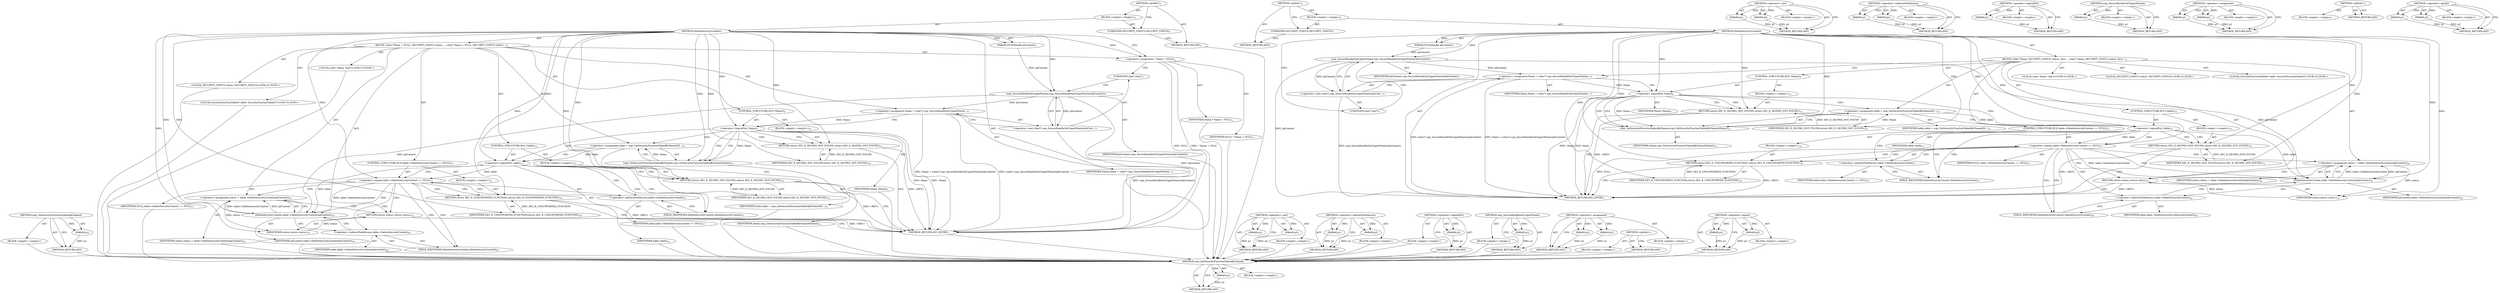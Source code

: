 digraph "&lt;operator&gt;.equals" {
vulnerable_98 [label=<(METHOD,sspi_GetSecurityFunctionTableAByNameA)>];
vulnerable_99 [label=<(PARAM,p1)>];
vulnerable_100 [label=<(BLOCK,&lt;empty&gt;,&lt;empty&gt;)>];
vulnerable_101 [label=<(METHOD_RETURN,ANY)>];
vulnerable_6 [label=<(METHOD,&lt;global&gt;)<SUB>1</SUB>>];
vulnerable_7 [label=<(BLOCK,&lt;empty&gt;,&lt;empty&gt;)<SUB>1</SUB>>];
vulnerable_8 [label=<(UNKNOWN,SECURITY_STATUS,SECURITY_STATUS)<SUB>1</SUB>>];
vulnerable_9 [label=<(METHOD,DeleteSecurityContext)<SUB>1</SUB>>];
vulnerable_10 [label=<(PARAM,PCtxtHandle phContext)<SUB>1</SUB>>];
vulnerable_11 [label=<(BLOCK,{
	char* Name;
 	SECURITY_STATUS status;
 	Secu...,{
	char* Name;
 	SECURITY_STATUS status;
 	Secu...)<SUB>2</SUB>>];
vulnerable_12 [label="<(LOCAL,char* Name: char*)<SUB>3</SUB>>"];
vulnerable_13 [label="<(LOCAL,SECURITY_STATUS status: SECURITY_STATUS)<SUB>4</SUB>>"];
vulnerable_14 [label="<(LOCAL,SecurityFunctionTableA* table: SecurityFunctionTableA*)<SUB>5</SUB>>"];
vulnerable_15 [label=<(&lt;operator&gt;.assignment,Name = (char*) sspi_SecureHandleGetUpperPointer...)<SUB>7</SUB>>];
vulnerable_16 [label=<(IDENTIFIER,Name,Name = (char*) sspi_SecureHandleGetUpperPointer...)<SUB>7</SUB>>];
vulnerable_17 [label=<(&lt;operator&gt;.cast,(char*) sspi_SecureHandleGetUpperPointer(phCont...)<SUB>7</SUB>>];
vulnerable_18 [label=<(UNKNOWN,char*,char*)<SUB>7</SUB>>];
vulnerable_19 [label=<(sspi_SecureHandleGetUpperPointer,sspi_SecureHandleGetUpperPointer(phContext))<SUB>7</SUB>>];
vulnerable_20 [label=<(IDENTIFIER,phContext,sspi_SecureHandleGetUpperPointer(phContext))<SUB>7</SUB>>];
vulnerable_21 [label=<(CONTROL_STRUCTURE,IF,if (!Name))<SUB>9</SUB>>];
vulnerable_22 [label=<(&lt;operator&gt;.logicalNot,!Name)<SUB>9</SUB>>];
vulnerable_23 [label=<(IDENTIFIER,Name,!Name)<SUB>9</SUB>>];
vulnerable_24 [label=<(BLOCK,&lt;empty&gt;,&lt;empty&gt;)<SUB>10</SUB>>];
vulnerable_25 [label=<(RETURN,return SEC_E_SECPKG_NOT_FOUND;,return SEC_E_SECPKG_NOT_FOUND;)<SUB>10</SUB>>];
vulnerable_26 [label=<(IDENTIFIER,SEC_E_SECPKG_NOT_FOUND,return SEC_E_SECPKG_NOT_FOUND;)<SUB>10</SUB>>];
vulnerable_27 [label=<(&lt;operator&gt;.assignment,table = sspi_GetSecurityFunctionTableAByNameA(N...)<SUB>12</SUB>>];
vulnerable_28 [label=<(IDENTIFIER,table,table = sspi_GetSecurityFunctionTableAByNameA(N...)<SUB>12</SUB>>];
vulnerable_29 [label=<(sspi_GetSecurityFunctionTableAByNameA,sspi_GetSecurityFunctionTableAByNameA(Name))<SUB>12</SUB>>];
vulnerable_30 [label=<(IDENTIFIER,Name,sspi_GetSecurityFunctionTableAByNameA(Name))<SUB>12</SUB>>];
vulnerable_31 [label=<(CONTROL_STRUCTURE,IF,if (!table))<SUB>14</SUB>>];
vulnerable_32 [label=<(&lt;operator&gt;.logicalNot,!table)<SUB>14</SUB>>];
vulnerable_33 [label=<(IDENTIFIER,table,!table)<SUB>14</SUB>>];
vulnerable_34 [label=<(BLOCK,&lt;empty&gt;,&lt;empty&gt;)<SUB>15</SUB>>];
vulnerable_35 [label=<(RETURN,return SEC_E_SECPKG_NOT_FOUND;,return SEC_E_SECPKG_NOT_FOUND;)<SUB>15</SUB>>];
vulnerable_36 [label=<(IDENTIFIER,SEC_E_SECPKG_NOT_FOUND,return SEC_E_SECPKG_NOT_FOUND;)<SUB>15</SUB>>];
vulnerable_37 [label=<(CONTROL_STRUCTURE,IF,if (table-&gt;DeleteSecurityContext == NULL))<SUB>17</SUB>>];
vulnerable_38 [label=<(&lt;operator&gt;.equals,table-&gt;DeleteSecurityContext == NULL)<SUB>17</SUB>>];
vulnerable_39 [label=<(&lt;operator&gt;.indirectFieldAccess,table-&gt;DeleteSecurityContext)<SUB>17</SUB>>];
vulnerable_40 [label=<(IDENTIFIER,table,table-&gt;DeleteSecurityContext == NULL)<SUB>17</SUB>>];
vulnerable_41 [label=<(FIELD_IDENTIFIER,DeleteSecurityContext,DeleteSecurityContext)<SUB>17</SUB>>];
vulnerable_42 [label=<(IDENTIFIER,NULL,table-&gt;DeleteSecurityContext == NULL)<SUB>17</SUB>>];
vulnerable_43 [label=<(BLOCK,&lt;empty&gt;,&lt;empty&gt;)<SUB>18</SUB>>];
vulnerable_44 [label=<(RETURN,return SEC_E_UNSUPPORTED_FUNCTION;,return SEC_E_UNSUPPORTED_FUNCTION;)<SUB>18</SUB>>];
vulnerable_45 [label=<(IDENTIFIER,SEC_E_UNSUPPORTED_FUNCTION,return SEC_E_UNSUPPORTED_FUNCTION;)<SUB>18</SUB>>];
vulnerable_46 [label=<(&lt;operator&gt;.assignment,status = table-&gt;DeleteSecurityContext(phContext))<SUB>20</SUB>>];
vulnerable_47 [label=<(IDENTIFIER,status,status = table-&gt;DeleteSecurityContext(phContext))<SUB>20</SUB>>];
vulnerable_48 [label=<(DeleteSecurityContext,table-&gt;DeleteSecurityContext(phContext))<SUB>20</SUB>>];
vulnerable_49 [label=<(&lt;operator&gt;.indirectFieldAccess,table-&gt;DeleteSecurityContext)<SUB>20</SUB>>];
vulnerable_50 [label=<(IDENTIFIER,table,table-&gt;DeleteSecurityContext(phContext))<SUB>20</SUB>>];
vulnerable_51 [label=<(FIELD_IDENTIFIER,DeleteSecurityContext,DeleteSecurityContext)<SUB>20</SUB>>];
vulnerable_52 [label=<(IDENTIFIER,phContext,table-&gt;DeleteSecurityContext(phContext))<SUB>20</SUB>>];
vulnerable_53 [label=<(RETURN,return status;,return status;)<SUB>22</SUB>>];
vulnerable_54 [label=<(IDENTIFIER,status,return status;)<SUB>22</SUB>>];
vulnerable_55 [label=<(METHOD_RETURN,SEC_ENTRY)<SUB>1</SUB>>];
vulnerable_57 [label=<(METHOD_RETURN,ANY)<SUB>1</SUB>>];
vulnerable_85 [label=<(METHOD,&lt;operator&gt;.cast)>];
vulnerable_86 [label=<(PARAM,p1)>];
vulnerable_87 [label=<(PARAM,p2)>];
vulnerable_88 [label=<(BLOCK,&lt;empty&gt;,&lt;empty&gt;)>];
vulnerable_89 [label=<(METHOD_RETURN,ANY)>];
vulnerable_107 [label=<(METHOD,&lt;operator&gt;.indirectFieldAccess)>];
vulnerable_108 [label=<(PARAM,p1)>];
vulnerable_109 [label=<(PARAM,p2)>];
vulnerable_110 [label=<(BLOCK,&lt;empty&gt;,&lt;empty&gt;)>];
vulnerable_111 [label=<(METHOD_RETURN,ANY)>];
vulnerable_94 [label=<(METHOD,&lt;operator&gt;.logicalNot)>];
vulnerable_95 [label=<(PARAM,p1)>];
vulnerable_96 [label=<(BLOCK,&lt;empty&gt;,&lt;empty&gt;)>];
vulnerable_97 [label=<(METHOD_RETURN,ANY)>];
vulnerable_90 [label=<(METHOD,sspi_SecureHandleGetUpperPointer)>];
vulnerable_91 [label=<(PARAM,p1)>];
vulnerable_92 [label=<(BLOCK,&lt;empty&gt;,&lt;empty&gt;)>];
vulnerable_93 [label=<(METHOD_RETURN,ANY)>];
vulnerable_80 [label=<(METHOD,&lt;operator&gt;.assignment)>];
vulnerable_81 [label=<(PARAM,p1)>];
vulnerable_82 [label=<(PARAM,p2)>];
vulnerable_83 [label=<(BLOCK,&lt;empty&gt;,&lt;empty&gt;)>];
vulnerable_84 [label=<(METHOD_RETURN,ANY)>];
vulnerable_74 [label=<(METHOD,&lt;global&gt;)<SUB>1</SUB>>];
vulnerable_75 [label=<(BLOCK,&lt;empty&gt;,&lt;empty&gt;)>];
vulnerable_76 [label=<(METHOD_RETURN,ANY)>];
vulnerable_102 [label=<(METHOD,&lt;operator&gt;.equals)>];
vulnerable_103 [label=<(PARAM,p1)>];
vulnerable_104 [label=<(PARAM,p2)>];
vulnerable_105 [label=<(BLOCK,&lt;empty&gt;,&lt;empty&gt;)>];
vulnerable_106 [label=<(METHOD_RETURN,ANY)>];
fixed_101 [label=<(METHOD,sspi_GetSecurityFunctionTableAByNameA)>];
fixed_102 [label=<(PARAM,p1)>];
fixed_103 [label=<(BLOCK,&lt;empty&gt;,&lt;empty&gt;)>];
fixed_104 [label=<(METHOD_RETURN,ANY)>];
fixed_6 [label=<(METHOD,&lt;global&gt;)<SUB>1</SUB>>];
fixed_7 [label=<(BLOCK,&lt;empty&gt;,&lt;empty&gt;)<SUB>1</SUB>>];
fixed_8 [label=<(UNKNOWN,SECURITY_STATUS,SECURITY_STATUS)<SUB>1</SUB>>];
fixed_9 [label=<(METHOD,DeleteSecurityContext)<SUB>1</SUB>>];
fixed_10 [label=<(PARAM,PCtxtHandle phContext)<SUB>1</SUB>>];
fixed_11 [label=<(BLOCK,{
	char* Name = NULL;
 	SECURITY_STATUS status;...,{
	char* Name = NULL;
 	SECURITY_STATUS status;...)<SUB>2</SUB>>];
fixed_12 [label="<(LOCAL,char* Name: char*)<SUB>3</SUB>>"];
fixed_13 [label=<(&lt;operator&gt;.assignment,* Name = NULL)<SUB>3</SUB>>];
fixed_14 [label=<(IDENTIFIER,Name,* Name = NULL)<SUB>3</SUB>>];
fixed_15 [label=<(IDENTIFIER,NULL,* Name = NULL)<SUB>3</SUB>>];
fixed_16 [label="<(LOCAL,SECURITY_STATUS status: SECURITY_STATUS)<SUB>4</SUB>>"];
fixed_17 [label="<(LOCAL,SecurityFunctionTableA* table: SecurityFunctionTableA*)<SUB>5</SUB>>"];
fixed_18 [label=<(&lt;operator&gt;.assignment,Name = (char*) sspi_SecureHandleGetUpperPointer...)<SUB>7</SUB>>];
fixed_19 [label=<(IDENTIFIER,Name,Name = (char*) sspi_SecureHandleGetUpperPointer...)<SUB>7</SUB>>];
fixed_20 [label=<(&lt;operator&gt;.cast,(char*) sspi_SecureHandleGetUpperPointer(phCont...)<SUB>7</SUB>>];
fixed_21 [label=<(UNKNOWN,char*,char*)<SUB>7</SUB>>];
fixed_22 [label=<(sspi_SecureHandleGetUpperPointer,sspi_SecureHandleGetUpperPointer(phContext))<SUB>7</SUB>>];
fixed_23 [label=<(IDENTIFIER,phContext,sspi_SecureHandleGetUpperPointer(phContext))<SUB>7</SUB>>];
fixed_24 [label=<(CONTROL_STRUCTURE,IF,if (!Name))<SUB>9</SUB>>];
fixed_25 [label=<(&lt;operator&gt;.logicalNot,!Name)<SUB>9</SUB>>];
fixed_26 [label=<(IDENTIFIER,Name,!Name)<SUB>9</SUB>>];
fixed_27 [label=<(BLOCK,&lt;empty&gt;,&lt;empty&gt;)<SUB>10</SUB>>];
fixed_28 [label=<(RETURN,return SEC_E_SECPKG_NOT_FOUND;,return SEC_E_SECPKG_NOT_FOUND;)<SUB>10</SUB>>];
fixed_29 [label=<(IDENTIFIER,SEC_E_SECPKG_NOT_FOUND,return SEC_E_SECPKG_NOT_FOUND;)<SUB>10</SUB>>];
fixed_30 [label=<(&lt;operator&gt;.assignment,table = sspi_GetSecurityFunctionTableAByNameA(N...)<SUB>12</SUB>>];
fixed_31 [label=<(IDENTIFIER,table,table = sspi_GetSecurityFunctionTableAByNameA(N...)<SUB>12</SUB>>];
fixed_32 [label=<(sspi_GetSecurityFunctionTableAByNameA,sspi_GetSecurityFunctionTableAByNameA(Name))<SUB>12</SUB>>];
fixed_33 [label=<(IDENTIFIER,Name,sspi_GetSecurityFunctionTableAByNameA(Name))<SUB>12</SUB>>];
fixed_34 [label=<(CONTROL_STRUCTURE,IF,if (!table))<SUB>14</SUB>>];
fixed_35 [label=<(&lt;operator&gt;.logicalNot,!table)<SUB>14</SUB>>];
fixed_36 [label=<(IDENTIFIER,table,!table)<SUB>14</SUB>>];
fixed_37 [label=<(BLOCK,&lt;empty&gt;,&lt;empty&gt;)<SUB>15</SUB>>];
fixed_38 [label=<(RETURN,return SEC_E_SECPKG_NOT_FOUND;,return SEC_E_SECPKG_NOT_FOUND;)<SUB>15</SUB>>];
fixed_39 [label=<(IDENTIFIER,SEC_E_SECPKG_NOT_FOUND,return SEC_E_SECPKG_NOT_FOUND;)<SUB>15</SUB>>];
fixed_40 [label=<(CONTROL_STRUCTURE,IF,if (table-&gt;DeleteSecurityContext == NULL))<SUB>17</SUB>>];
fixed_41 [label=<(&lt;operator&gt;.equals,table-&gt;DeleteSecurityContext == NULL)<SUB>17</SUB>>];
fixed_42 [label=<(&lt;operator&gt;.indirectFieldAccess,table-&gt;DeleteSecurityContext)<SUB>17</SUB>>];
fixed_43 [label=<(IDENTIFIER,table,table-&gt;DeleteSecurityContext == NULL)<SUB>17</SUB>>];
fixed_44 [label=<(FIELD_IDENTIFIER,DeleteSecurityContext,DeleteSecurityContext)<SUB>17</SUB>>];
fixed_45 [label=<(IDENTIFIER,NULL,table-&gt;DeleteSecurityContext == NULL)<SUB>17</SUB>>];
fixed_46 [label=<(BLOCK,&lt;empty&gt;,&lt;empty&gt;)<SUB>18</SUB>>];
fixed_47 [label=<(RETURN,return SEC_E_UNSUPPORTED_FUNCTION;,return SEC_E_UNSUPPORTED_FUNCTION;)<SUB>18</SUB>>];
fixed_48 [label=<(IDENTIFIER,SEC_E_UNSUPPORTED_FUNCTION,return SEC_E_UNSUPPORTED_FUNCTION;)<SUB>18</SUB>>];
fixed_49 [label=<(&lt;operator&gt;.assignment,status = table-&gt;DeleteSecurityContext(phContext))<SUB>20</SUB>>];
fixed_50 [label=<(IDENTIFIER,status,status = table-&gt;DeleteSecurityContext(phContext))<SUB>20</SUB>>];
fixed_51 [label=<(DeleteSecurityContext,table-&gt;DeleteSecurityContext(phContext))<SUB>20</SUB>>];
fixed_52 [label=<(&lt;operator&gt;.indirectFieldAccess,table-&gt;DeleteSecurityContext)<SUB>20</SUB>>];
fixed_53 [label=<(IDENTIFIER,table,table-&gt;DeleteSecurityContext(phContext))<SUB>20</SUB>>];
fixed_54 [label=<(FIELD_IDENTIFIER,DeleteSecurityContext,DeleteSecurityContext)<SUB>20</SUB>>];
fixed_55 [label=<(IDENTIFIER,phContext,table-&gt;DeleteSecurityContext(phContext))<SUB>20</SUB>>];
fixed_56 [label=<(RETURN,return status;,return status;)<SUB>22</SUB>>];
fixed_57 [label=<(IDENTIFIER,status,return status;)<SUB>22</SUB>>];
fixed_58 [label=<(METHOD_RETURN,SEC_ENTRY)<SUB>1</SUB>>];
fixed_60 [label=<(METHOD_RETURN,ANY)<SUB>1</SUB>>];
fixed_88 [label=<(METHOD,&lt;operator&gt;.cast)>];
fixed_89 [label=<(PARAM,p1)>];
fixed_90 [label=<(PARAM,p2)>];
fixed_91 [label=<(BLOCK,&lt;empty&gt;,&lt;empty&gt;)>];
fixed_92 [label=<(METHOD_RETURN,ANY)>];
fixed_110 [label=<(METHOD,&lt;operator&gt;.indirectFieldAccess)>];
fixed_111 [label=<(PARAM,p1)>];
fixed_112 [label=<(PARAM,p2)>];
fixed_113 [label=<(BLOCK,&lt;empty&gt;,&lt;empty&gt;)>];
fixed_114 [label=<(METHOD_RETURN,ANY)>];
fixed_97 [label=<(METHOD,&lt;operator&gt;.logicalNot)>];
fixed_98 [label=<(PARAM,p1)>];
fixed_99 [label=<(BLOCK,&lt;empty&gt;,&lt;empty&gt;)>];
fixed_100 [label=<(METHOD_RETURN,ANY)>];
fixed_93 [label=<(METHOD,sspi_SecureHandleGetUpperPointer)>];
fixed_94 [label=<(PARAM,p1)>];
fixed_95 [label=<(BLOCK,&lt;empty&gt;,&lt;empty&gt;)>];
fixed_96 [label=<(METHOD_RETURN,ANY)>];
fixed_83 [label=<(METHOD,&lt;operator&gt;.assignment)>];
fixed_84 [label=<(PARAM,p1)>];
fixed_85 [label=<(PARAM,p2)>];
fixed_86 [label=<(BLOCK,&lt;empty&gt;,&lt;empty&gt;)>];
fixed_87 [label=<(METHOD_RETURN,ANY)>];
fixed_77 [label=<(METHOD,&lt;global&gt;)<SUB>1</SUB>>];
fixed_78 [label=<(BLOCK,&lt;empty&gt;,&lt;empty&gt;)>];
fixed_79 [label=<(METHOD_RETURN,ANY)>];
fixed_105 [label=<(METHOD,&lt;operator&gt;.equals)>];
fixed_106 [label=<(PARAM,p1)>];
fixed_107 [label=<(PARAM,p2)>];
fixed_108 [label=<(BLOCK,&lt;empty&gt;,&lt;empty&gt;)>];
fixed_109 [label=<(METHOD_RETURN,ANY)>];
vulnerable_98 -> vulnerable_99  [key=0, label="AST: "];
vulnerable_98 -> vulnerable_99  [key=1, label="DDG: "];
vulnerable_98 -> vulnerable_100  [key=0, label="AST: "];
vulnerable_98 -> vulnerable_101  [key=0, label="AST: "];
vulnerable_98 -> vulnerable_101  [key=1, label="CFG: "];
vulnerable_99 -> vulnerable_101  [key=0, label="DDG: p1"];
vulnerable_6 -> vulnerable_7  [key=0, label="AST: "];
vulnerable_6 -> vulnerable_57  [key=0, label="AST: "];
vulnerable_6 -> vulnerable_8  [key=0, label="CFG: "];
vulnerable_7 -> vulnerable_8  [key=0, label="AST: "];
vulnerable_7 -> vulnerable_9  [key=0, label="AST: "];
vulnerable_8 -> vulnerable_57  [key=0, label="CFG: "];
vulnerable_9 -> vulnerable_10  [key=0, label="AST: "];
vulnerable_9 -> vulnerable_10  [key=1, label="DDG: "];
vulnerable_9 -> vulnerable_11  [key=0, label="AST: "];
vulnerable_9 -> vulnerable_55  [key=0, label="AST: "];
vulnerable_9 -> vulnerable_18  [key=0, label="CFG: "];
vulnerable_9 -> vulnerable_54  [key=0, label="DDG: "];
vulnerable_9 -> vulnerable_22  [key=0, label="DDG: "];
vulnerable_9 -> vulnerable_25  [key=0, label="DDG: "];
vulnerable_9 -> vulnerable_29  [key=0, label="DDG: "];
vulnerable_9 -> vulnerable_32  [key=0, label="DDG: "];
vulnerable_9 -> vulnerable_35  [key=0, label="DDG: "];
vulnerable_9 -> vulnerable_38  [key=0, label="DDG: "];
vulnerable_9 -> vulnerable_44  [key=0, label="DDG: "];
vulnerable_9 -> vulnerable_48  [key=0, label="DDG: "];
vulnerable_9 -> vulnerable_19  [key=0, label="DDG: "];
vulnerable_9 -> vulnerable_26  [key=0, label="DDG: "];
vulnerable_9 -> vulnerable_36  [key=0, label="DDG: "];
vulnerable_9 -> vulnerable_45  [key=0, label="DDG: "];
vulnerable_10 -> vulnerable_19  [key=0, label="DDG: phContext"];
vulnerable_11 -> vulnerable_12  [key=0, label="AST: "];
vulnerable_11 -> vulnerable_13  [key=0, label="AST: "];
vulnerable_11 -> vulnerable_14  [key=0, label="AST: "];
vulnerable_11 -> vulnerable_15  [key=0, label="AST: "];
vulnerable_11 -> vulnerable_21  [key=0, label="AST: "];
vulnerable_11 -> vulnerable_27  [key=0, label="AST: "];
vulnerable_11 -> vulnerable_31  [key=0, label="AST: "];
vulnerable_11 -> vulnerable_37  [key=0, label="AST: "];
vulnerable_11 -> vulnerable_46  [key=0, label="AST: "];
vulnerable_11 -> vulnerable_53  [key=0, label="AST: "];
vulnerable_15 -> vulnerable_16  [key=0, label="AST: "];
vulnerable_15 -> vulnerable_17  [key=0, label="AST: "];
vulnerable_15 -> vulnerable_22  [key=0, label="CFG: "];
vulnerable_15 -> vulnerable_22  [key=1, label="DDG: Name"];
vulnerable_15 -> vulnerable_55  [key=0, label="DDG: (char*) sspi_SecureHandleGetUpperPointer(phContext)"];
vulnerable_15 -> vulnerable_55  [key=1, label="DDG: Name = (char*) sspi_SecureHandleGetUpperPointer(phContext)"];
vulnerable_17 -> vulnerable_18  [key=0, label="AST: "];
vulnerable_17 -> vulnerable_19  [key=0, label="AST: "];
vulnerable_17 -> vulnerable_15  [key=0, label="CFG: "];
vulnerable_17 -> vulnerable_55  [key=0, label="DDG: sspi_SecureHandleGetUpperPointer(phContext)"];
vulnerable_18 -> vulnerable_19  [key=0, label="CFG: "];
vulnerable_19 -> vulnerable_20  [key=0, label="AST: "];
vulnerable_19 -> vulnerable_17  [key=0, label="CFG: "];
vulnerable_19 -> vulnerable_17  [key=1, label="DDG: phContext"];
vulnerable_19 -> vulnerable_55  [key=0, label="DDG: phContext"];
vulnerable_19 -> vulnerable_15  [key=0, label="DDG: phContext"];
vulnerable_19 -> vulnerable_48  [key=0, label="DDG: phContext"];
vulnerable_21 -> vulnerable_22  [key=0, label="AST: "];
vulnerable_21 -> vulnerable_24  [key=0, label="AST: "];
vulnerable_22 -> vulnerable_23  [key=0, label="AST: "];
vulnerable_22 -> vulnerable_25  [key=0, label="CFG: "];
vulnerable_22 -> vulnerable_25  [key=1, label="CDG: "];
vulnerable_22 -> vulnerable_29  [key=0, label="CFG: "];
vulnerable_22 -> vulnerable_29  [key=1, label="DDG: Name"];
vulnerable_22 -> vulnerable_29  [key=2, label="CDG: "];
vulnerable_22 -> vulnerable_55  [key=0, label="DDG: Name"];
vulnerable_22 -> vulnerable_55  [key=1, label="DDG: !Name"];
vulnerable_22 -> vulnerable_32  [key=0, label="CDG: "];
vulnerable_22 -> vulnerable_27  [key=0, label="CDG: "];
vulnerable_24 -> vulnerable_25  [key=0, label="AST: "];
vulnerable_25 -> vulnerable_26  [key=0, label="AST: "];
vulnerable_25 -> vulnerable_55  [key=0, label="CFG: "];
vulnerable_25 -> vulnerable_55  [key=1, label="DDG: &lt;RET&gt;"];
vulnerable_26 -> vulnerable_25  [key=0, label="DDG: SEC_E_SECPKG_NOT_FOUND"];
vulnerable_27 -> vulnerable_28  [key=0, label="AST: "];
vulnerable_27 -> vulnerable_29  [key=0, label="AST: "];
vulnerable_27 -> vulnerable_32  [key=0, label="CFG: "];
vulnerable_27 -> vulnerable_32  [key=1, label="DDG: table"];
vulnerable_29 -> vulnerable_30  [key=0, label="AST: "];
vulnerable_29 -> vulnerable_27  [key=0, label="CFG: "];
vulnerable_29 -> vulnerable_27  [key=1, label="DDG: Name"];
vulnerable_31 -> vulnerable_32  [key=0, label="AST: "];
vulnerable_31 -> vulnerable_34  [key=0, label="AST: "];
vulnerable_32 -> vulnerable_33  [key=0, label="AST: "];
vulnerable_32 -> vulnerable_35  [key=0, label="CFG: "];
vulnerable_32 -> vulnerable_35  [key=1, label="CDG: "];
vulnerable_32 -> vulnerable_41  [key=0, label="CFG: "];
vulnerable_32 -> vulnerable_41  [key=1, label="CDG: "];
vulnerable_32 -> vulnerable_38  [key=0, label="DDG: table"];
vulnerable_32 -> vulnerable_38  [key=1, label="CDG: "];
vulnerable_32 -> vulnerable_48  [key=0, label="DDG: table"];
vulnerable_32 -> vulnerable_39  [key=0, label="CDG: "];
vulnerable_34 -> vulnerable_35  [key=0, label="AST: "];
vulnerable_35 -> vulnerable_36  [key=0, label="AST: "];
vulnerable_35 -> vulnerable_55  [key=0, label="CFG: "];
vulnerable_35 -> vulnerable_55  [key=1, label="DDG: &lt;RET&gt;"];
vulnerable_36 -> vulnerable_35  [key=0, label="DDG: SEC_E_SECPKG_NOT_FOUND"];
vulnerable_37 -> vulnerable_38  [key=0, label="AST: "];
vulnerable_37 -> vulnerable_43  [key=0, label="AST: "];
vulnerable_38 -> vulnerable_39  [key=0, label="AST: "];
vulnerable_38 -> vulnerable_42  [key=0, label="AST: "];
vulnerable_38 -> vulnerable_44  [key=0, label="CFG: "];
vulnerable_38 -> vulnerable_44  [key=1, label="CDG: "];
vulnerable_38 -> vulnerable_51  [key=0, label="CFG: "];
vulnerable_38 -> vulnerable_51  [key=1, label="CDG: "];
vulnerable_38 -> vulnerable_55  [key=0, label="DDG: NULL"];
vulnerable_38 -> vulnerable_48  [key=0, label="DDG: table-&gt;DeleteSecurityContext"];
vulnerable_38 -> vulnerable_48  [key=1, label="CDG: "];
vulnerable_38 -> vulnerable_49  [key=0, label="CDG: "];
vulnerable_38 -> vulnerable_46  [key=0, label="CDG: "];
vulnerable_38 -> vulnerable_53  [key=0, label="CDG: "];
vulnerable_39 -> vulnerable_40  [key=0, label="AST: "];
vulnerable_39 -> vulnerable_41  [key=0, label="AST: "];
vulnerable_39 -> vulnerable_38  [key=0, label="CFG: "];
vulnerable_41 -> vulnerable_39  [key=0, label="CFG: "];
vulnerable_43 -> vulnerable_44  [key=0, label="AST: "];
vulnerable_44 -> vulnerable_45  [key=0, label="AST: "];
vulnerable_44 -> vulnerable_55  [key=0, label="CFG: "];
vulnerable_44 -> vulnerable_55  [key=1, label="DDG: &lt;RET&gt;"];
vulnerable_45 -> vulnerable_44  [key=0, label="DDG: SEC_E_UNSUPPORTED_FUNCTION"];
vulnerable_46 -> vulnerable_47  [key=0, label="AST: "];
vulnerable_46 -> vulnerable_48  [key=0, label="AST: "];
vulnerable_46 -> vulnerable_53  [key=0, label="CFG: "];
vulnerable_46 -> vulnerable_54  [key=0, label="DDG: status"];
vulnerable_48 -> vulnerable_49  [key=0, label="AST: "];
vulnerable_48 -> vulnerable_52  [key=0, label="AST: "];
vulnerable_48 -> vulnerable_46  [key=0, label="CFG: "];
vulnerable_48 -> vulnerable_46  [key=1, label="DDG: table-&gt;DeleteSecurityContext"];
vulnerable_48 -> vulnerable_46  [key=2, label="DDG: phContext"];
vulnerable_49 -> vulnerable_50  [key=0, label="AST: "];
vulnerable_49 -> vulnerable_51  [key=0, label="AST: "];
vulnerable_49 -> vulnerable_48  [key=0, label="CFG: "];
vulnerable_51 -> vulnerable_49  [key=0, label="CFG: "];
vulnerable_53 -> vulnerable_54  [key=0, label="AST: "];
vulnerable_53 -> vulnerable_55  [key=0, label="CFG: "];
vulnerable_53 -> vulnerable_55  [key=1, label="DDG: &lt;RET&gt;"];
vulnerable_54 -> vulnerable_53  [key=0, label="DDG: status"];
vulnerable_85 -> vulnerable_86  [key=0, label="AST: "];
vulnerable_85 -> vulnerable_86  [key=1, label="DDG: "];
vulnerable_85 -> vulnerable_88  [key=0, label="AST: "];
vulnerable_85 -> vulnerable_87  [key=0, label="AST: "];
vulnerable_85 -> vulnerable_87  [key=1, label="DDG: "];
vulnerable_85 -> vulnerable_89  [key=0, label="AST: "];
vulnerable_85 -> vulnerable_89  [key=1, label="CFG: "];
vulnerable_86 -> vulnerable_89  [key=0, label="DDG: p1"];
vulnerable_87 -> vulnerable_89  [key=0, label="DDG: p2"];
vulnerable_107 -> vulnerable_108  [key=0, label="AST: "];
vulnerable_107 -> vulnerable_108  [key=1, label="DDG: "];
vulnerable_107 -> vulnerable_110  [key=0, label="AST: "];
vulnerable_107 -> vulnerable_109  [key=0, label="AST: "];
vulnerable_107 -> vulnerable_109  [key=1, label="DDG: "];
vulnerable_107 -> vulnerable_111  [key=0, label="AST: "];
vulnerable_107 -> vulnerable_111  [key=1, label="CFG: "];
vulnerable_108 -> vulnerable_111  [key=0, label="DDG: p1"];
vulnerable_109 -> vulnerable_111  [key=0, label="DDG: p2"];
vulnerable_94 -> vulnerable_95  [key=0, label="AST: "];
vulnerable_94 -> vulnerable_95  [key=1, label="DDG: "];
vulnerable_94 -> vulnerable_96  [key=0, label="AST: "];
vulnerable_94 -> vulnerable_97  [key=0, label="AST: "];
vulnerable_94 -> vulnerable_97  [key=1, label="CFG: "];
vulnerable_95 -> vulnerable_97  [key=0, label="DDG: p1"];
vulnerable_90 -> vulnerable_91  [key=0, label="AST: "];
vulnerable_90 -> vulnerable_91  [key=1, label="DDG: "];
vulnerable_90 -> vulnerable_92  [key=0, label="AST: "];
vulnerable_90 -> vulnerable_93  [key=0, label="AST: "];
vulnerable_90 -> vulnerable_93  [key=1, label="CFG: "];
vulnerable_91 -> vulnerable_93  [key=0, label="DDG: p1"];
vulnerable_80 -> vulnerable_81  [key=0, label="AST: "];
vulnerable_80 -> vulnerable_81  [key=1, label="DDG: "];
vulnerable_80 -> vulnerable_83  [key=0, label="AST: "];
vulnerable_80 -> vulnerable_82  [key=0, label="AST: "];
vulnerable_80 -> vulnerable_82  [key=1, label="DDG: "];
vulnerable_80 -> vulnerable_84  [key=0, label="AST: "];
vulnerable_80 -> vulnerable_84  [key=1, label="CFG: "];
vulnerable_81 -> vulnerable_84  [key=0, label="DDG: p1"];
vulnerable_82 -> vulnerable_84  [key=0, label="DDG: p2"];
vulnerable_74 -> vulnerable_75  [key=0, label="AST: "];
vulnerable_74 -> vulnerable_76  [key=0, label="AST: "];
vulnerable_74 -> vulnerable_76  [key=1, label="CFG: "];
vulnerable_102 -> vulnerable_103  [key=0, label="AST: "];
vulnerable_102 -> vulnerable_103  [key=1, label="DDG: "];
vulnerable_102 -> vulnerable_105  [key=0, label="AST: "];
vulnerable_102 -> vulnerable_104  [key=0, label="AST: "];
vulnerable_102 -> vulnerable_104  [key=1, label="DDG: "];
vulnerable_102 -> vulnerable_106  [key=0, label="AST: "];
vulnerable_102 -> vulnerable_106  [key=1, label="CFG: "];
vulnerable_103 -> vulnerable_106  [key=0, label="DDG: p1"];
vulnerable_104 -> vulnerable_106  [key=0, label="DDG: p2"];
fixed_101 -> fixed_102  [key=0, label="AST: "];
fixed_101 -> fixed_102  [key=1, label="DDG: "];
fixed_101 -> fixed_103  [key=0, label="AST: "];
fixed_101 -> fixed_104  [key=0, label="AST: "];
fixed_101 -> fixed_104  [key=1, label="CFG: "];
fixed_102 -> fixed_104  [key=0, label="DDG: p1"];
fixed_103 -> vulnerable_98  [key=0];
fixed_104 -> vulnerable_98  [key=0];
fixed_6 -> fixed_7  [key=0, label="AST: "];
fixed_6 -> fixed_60  [key=0, label="AST: "];
fixed_6 -> fixed_8  [key=0, label="CFG: "];
fixed_7 -> fixed_8  [key=0, label="AST: "];
fixed_7 -> fixed_9  [key=0, label="AST: "];
fixed_8 -> fixed_60  [key=0, label="CFG: "];
fixed_9 -> fixed_10  [key=0, label="AST: "];
fixed_9 -> fixed_10  [key=1, label="DDG: "];
fixed_9 -> fixed_11  [key=0, label="AST: "];
fixed_9 -> fixed_58  [key=0, label="AST: "];
fixed_9 -> fixed_13  [key=0, label="CFG: "];
fixed_9 -> fixed_13  [key=1, label="DDG: "];
fixed_9 -> fixed_57  [key=0, label="DDG: "];
fixed_9 -> fixed_25  [key=0, label="DDG: "];
fixed_9 -> fixed_28  [key=0, label="DDG: "];
fixed_9 -> fixed_32  [key=0, label="DDG: "];
fixed_9 -> fixed_35  [key=0, label="DDG: "];
fixed_9 -> fixed_38  [key=0, label="DDG: "];
fixed_9 -> fixed_41  [key=0, label="DDG: "];
fixed_9 -> fixed_47  [key=0, label="DDG: "];
fixed_9 -> fixed_51  [key=0, label="DDG: "];
fixed_9 -> fixed_22  [key=0, label="DDG: "];
fixed_9 -> fixed_29  [key=0, label="DDG: "];
fixed_9 -> fixed_39  [key=0, label="DDG: "];
fixed_9 -> fixed_48  [key=0, label="DDG: "];
fixed_10 -> fixed_22  [key=0, label="DDG: phContext"];
fixed_11 -> fixed_12  [key=0, label="AST: "];
fixed_11 -> fixed_13  [key=0, label="AST: "];
fixed_11 -> fixed_16  [key=0, label="AST: "];
fixed_11 -> fixed_17  [key=0, label="AST: "];
fixed_11 -> fixed_18  [key=0, label="AST: "];
fixed_11 -> fixed_24  [key=0, label="AST: "];
fixed_11 -> fixed_30  [key=0, label="AST: "];
fixed_11 -> fixed_34  [key=0, label="AST: "];
fixed_11 -> fixed_40  [key=0, label="AST: "];
fixed_11 -> fixed_49  [key=0, label="AST: "];
fixed_11 -> fixed_56  [key=0, label="AST: "];
fixed_12 -> vulnerable_98  [key=0];
fixed_13 -> fixed_14  [key=0, label="AST: "];
fixed_13 -> fixed_15  [key=0, label="AST: "];
fixed_13 -> fixed_21  [key=0, label="CFG: "];
fixed_13 -> fixed_58  [key=0, label="DDG: NULL"];
fixed_13 -> fixed_58  [key=1, label="DDG: * Name = NULL"];
fixed_14 -> vulnerable_98  [key=0];
fixed_15 -> vulnerable_98  [key=0];
fixed_16 -> vulnerable_98  [key=0];
fixed_17 -> vulnerable_98  [key=0];
fixed_18 -> fixed_19  [key=0, label="AST: "];
fixed_18 -> fixed_20  [key=0, label="AST: "];
fixed_18 -> fixed_25  [key=0, label="CFG: "];
fixed_18 -> fixed_25  [key=1, label="DDG: Name"];
fixed_18 -> fixed_58  [key=0, label="DDG: (char*) sspi_SecureHandleGetUpperPointer(phContext)"];
fixed_18 -> fixed_58  [key=1, label="DDG: Name = (char*) sspi_SecureHandleGetUpperPointer(phContext)"];
fixed_19 -> vulnerable_98  [key=0];
fixed_20 -> fixed_21  [key=0, label="AST: "];
fixed_20 -> fixed_22  [key=0, label="AST: "];
fixed_20 -> fixed_18  [key=0, label="CFG: "];
fixed_20 -> fixed_58  [key=0, label="DDG: sspi_SecureHandleGetUpperPointer(phContext)"];
fixed_21 -> fixed_22  [key=0, label="CFG: "];
fixed_22 -> fixed_23  [key=0, label="AST: "];
fixed_22 -> fixed_20  [key=0, label="CFG: "];
fixed_22 -> fixed_20  [key=1, label="DDG: phContext"];
fixed_22 -> fixed_58  [key=0, label="DDG: phContext"];
fixed_22 -> fixed_18  [key=0, label="DDG: phContext"];
fixed_22 -> fixed_51  [key=0, label="DDG: phContext"];
fixed_23 -> vulnerable_98  [key=0];
fixed_24 -> fixed_25  [key=0, label="AST: "];
fixed_24 -> fixed_27  [key=0, label="AST: "];
fixed_25 -> fixed_26  [key=0, label="AST: "];
fixed_25 -> fixed_28  [key=0, label="CFG: "];
fixed_25 -> fixed_28  [key=1, label="CDG: "];
fixed_25 -> fixed_32  [key=0, label="CFG: "];
fixed_25 -> fixed_32  [key=1, label="DDG: Name"];
fixed_25 -> fixed_32  [key=2, label="CDG: "];
fixed_25 -> fixed_58  [key=0, label="DDG: Name"];
fixed_25 -> fixed_58  [key=1, label="DDG: !Name"];
fixed_25 -> fixed_30  [key=0, label="CDG: "];
fixed_25 -> fixed_35  [key=0, label="CDG: "];
fixed_26 -> vulnerable_98  [key=0];
fixed_27 -> fixed_28  [key=0, label="AST: "];
fixed_28 -> fixed_29  [key=0, label="AST: "];
fixed_28 -> fixed_58  [key=0, label="CFG: "];
fixed_28 -> fixed_58  [key=1, label="DDG: &lt;RET&gt;"];
fixed_29 -> fixed_28  [key=0, label="DDG: SEC_E_SECPKG_NOT_FOUND"];
fixed_30 -> fixed_31  [key=0, label="AST: "];
fixed_30 -> fixed_32  [key=0, label="AST: "];
fixed_30 -> fixed_35  [key=0, label="CFG: "];
fixed_30 -> fixed_35  [key=1, label="DDG: table"];
fixed_31 -> vulnerable_98  [key=0];
fixed_32 -> fixed_33  [key=0, label="AST: "];
fixed_32 -> fixed_30  [key=0, label="CFG: "];
fixed_32 -> fixed_30  [key=1, label="DDG: Name"];
fixed_33 -> vulnerable_98  [key=0];
fixed_34 -> fixed_35  [key=0, label="AST: "];
fixed_34 -> fixed_37  [key=0, label="AST: "];
fixed_35 -> fixed_36  [key=0, label="AST: "];
fixed_35 -> fixed_38  [key=0, label="CFG: "];
fixed_35 -> fixed_38  [key=1, label="CDG: "];
fixed_35 -> fixed_44  [key=0, label="CFG: "];
fixed_35 -> fixed_44  [key=1, label="CDG: "];
fixed_35 -> fixed_41  [key=0, label="DDG: table"];
fixed_35 -> fixed_41  [key=1, label="CDG: "];
fixed_35 -> fixed_51  [key=0, label="DDG: table"];
fixed_35 -> fixed_42  [key=0, label="CDG: "];
fixed_36 -> vulnerable_98  [key=0];
fixed_37 -> fixed_38  [key=0, label="AST: "];
fixed_38 -> fixed_39  [key=0, label="AST: "];
fixed_38 -> fixed_58  [key=0, label="CFG: "];
fixed_38 -> fixed_58  [key=1, label="DDG: &lt;RET&gt;"];
fixed_39 -> fixed_38  [key=0, label="DDG: SEC_E_SECPKG_NOT_FOUND"];
fixed_40 -> fixed_41  [key=0, label="AST: "];
fixed_40 -> fixed_46  [key=0, label="AST: "];
fixed_41 -> fixed_42  [key=0, label="AST: "];
fixed_41 -> fixed_45  [key=0, label="AST: "];
fixed_41 -> fixed_47  [key=0, label="CFG: "];
fixed_41 -> fixed_47  [key=1, label="CDG: "];
fixed_41 -> fixed_54  [key=0, label="CFG: "];
fixed_41 -> fixed_54  [key=1, label="CDG: "];
fixed_41 -> fixed_51  [key=0, label="DDG: table-&gt;DeleteSecurityContext"];
fixed_41 -> fixed_51  [key=1, label="CDG: "];
fixed_41 -> fixed_49  [key=0, label="CDG: "];
fixed_41 -> fixed_52  [key=0, label="CDG: "];
fixed_41 -> fixed_56  [key=0, label="CDG: "];
fixed_42 -> fixed_43  [key=0, label="AST: "];
fixed_42 -> fixed_44  [key=0, label="AST: "];
fixed_42 -> fixed_41  [key=0, label="CFG: "];
fixed_43 -> vulnerable_98  [key=0];
fixed_44 -> fixed_42  [key=0, label="CFG: "];
fixed_45 -> vulnerable_98  [key=0];
fixed_46 -> fixed_47  [key=0, label="AST: "];
fixed_47 -> fixed_48  [key=0, label="AST: "];
fixed_47 -> fixed_58  [key=0, label="CFG: "];
fixed_47 -> fixed_58  [key=1, label="DDG: &lt;RET&gt;"];
fixed_48 -> fixed_47  [key=0, label="DDG: SEC_E_UNSUPPORTED_FUNCTION"];
fixed_49 -> fixed_50  [key=0, label="AST: "];
fixed_49 -> fixed_51  [key=0, label="AST: "];
fixed_49 -> fixed_56  [key=0, label="CFG: "];
fixed_49 -> fixed_57  [key=0, label="DDG: status"];
fixed_50 -> vulnerable_98  [key=0];
fixed_51 -> fixed_52  [key=0, label="AST: "];
fixed_51 -> fixed_55  [key=0, label="AST: "];
fixed_51 -> fixed_49  [key=0, label="CFG: "];
fixed_51 -> fixed_49  [key=1, label="DDG: table-&gt;DeleteSecurityContext"];
fixed_51 -> fixed_49  [key=2, label="DDG: phContext"];
fixed_52 -> fixed_53  [key=0, label="AST: "];
fixed_52 -> fixed_54  [key=0, label="AST: "];
fixed_52 -> fixed_51  [key=0, label="CFG: "];
fixed_53 -> vulnerable_98  [key=0];
fixed_54 -> fixed_52  [key=0, label="CFG: "];
fixed_55 -> vulnerable_98  [key=0];
fixed_56 -> fixed_57  [key=0, label="AST: "];
fixed_56 -> fixed_58  [key=0, label="CFG: "];
fixed_56 -> fixed_58  [key=1, label="DDG: &lt;RET&gt;"];
fixed_57 -> fixed_56  [key=0, label="DDG: status"];
fixed_58 -> vulnerable_98  [key=0];
fixed_60 -> vulnerable_98  [key=0];
fixed_88 -> fixed_89  [key=0, label="AST: "];
fixed_88 -> fixed_89  [key=1, label="DDG: "];
fixed_88 -> fixed_91  [key=0, label="AST: "];
fixed_88 -> fixed_90  [key=0, label="AST: "];
fixed_88 -> fixed_90  [key=1, label="DDG: "];
fixed_88 -> fixed_92  [key=0, label="AST: "];
fixed_88 -> fixed_92  [key=1, label="CFG: "];
fixed_89 -> fixed_92  [key=0, label="DDG: p1"];
fixed_90 -> fixed_92  [key=0, label="DDG: p2"];
fixed_91 -> vulnerable_98  [key=0];
fixed_92 -> vulnerable_98  [key=0];
fixed_110 -> fixed_111  [key=0, label="AST: "];
fixed_110 -> fixed_111  [key=1, label="DDG: "];
fixed_110 -> fixed_113  [key=0, label="AST: "];
fixed_110 -> fixed_112  [key=0, label="AST: "];
fixed_110 -> fixed_112  [key=1, label="DDG: "];
fixed_110 -> fixed_114  [key=0, label="AST: "];
fixed_110 -> fixed_114  [key=1, label="CFG: "];
fixed_111 -> fixed_114  [key=0, label="DDG: p1"];
fixed_112 -> fixed_114  [key=0, label="DDG: p2"];
fixed_113 -> vulnerable_98  [key=0];
fixed_114 -> vulnerable_98  [key=0];
fixed_97 -> fixed_98  [key=0, label="AST: "];
fixed_97 -> fixed_98  [key=1, label="DDG: "];
fixed_97 -> fixed_99  [key=0, label="AST: "];
fixed_97 -> fixed_100  [key=0, label="AST: "];
fixed_97 -> fixed_100  [key=1, label="CFG: "];
fixed_98 -> fixed_100  [key=0, label="DDG: p1"];
fixed_99 -> vulnerable_98  [key=0];
fixed_100 -> vulnerable_98  [key=0];
fixed_93 -> fixed_94  [key=0, label="AST: "];
fixed_93 -> fixed_94  [key=1, label="DDG: "];
fixed_93 -> fixed_95  [key=0, label="AST: "];
fixed_93 -> fixed_96  [key=0, label="AST: "];
fixed_93 -> fixed_96  [key=1, label="CFG: "];
fixed_94 -> fixed_96  [key=0, label="DDG: p1"];
fixed_95 -> vulnerable_98  [key=0];
fixed_96 -> vulnerable_98  [key=0];
fixed_83 -> fixed_84  [key=0, label="AST: "];
fixed_83 -> fixed_84  [key=1, label="DDG: "];
fixed_83 -> fixed_86  [key=0, label="AST: "];
fixed_83 -> fixed_85  [key=0, label="AST: "];
fixed_83 -> fixed_85  [key=1, label="DDG: "];
fixed_83 -> fixed_87  [key=0, label="AST: "];
fixed_83 -> fixed_87  [key=1, label="CFG: "];
fixed_84 -> fixed_87  [key=0, label="DDG: p1"];
fixed_85 -> fixed_87  [key=0, label="DDG: p2"];
fixed_86 -> vulnerable_98  [key=0];
fixed_87 -> vulnerable_98  [key=0];
fixed_77 -> fixed_78  [key=0, label="AST: "];
fixed_77 -> fixed_79  [key=0, label="AST: "];
fixed_77 -> fixed_79  [key=1, label="CFG: "];
fixed_78 -> vulnerable_98  [key=0];
fixed_79 -> vulnerable_98  [key=0];
fixed_105 -> fixed_106  [key=0, label="AST: "];
fixed_105 -> fixed_106  [key=1, label="DDG: "];
fixed_105 -> fixed_108  [key=0, label="AST: "];
fixed_105 -> fixed_107  [key=0, label="AST: "];
fixed_105 -> fixed_107  [key=1, label="DDG: "];
fixed_105 -> fixed_109  [key=0, label="AST: "];
fixed_105 -> fixed_109  [key=1, label="CFG: "];
fixed_106 -> fixed_109  [key=0, label="DDG: p1"];
fixed_107 -> fixed_109  [key=0, label="DDG: p2"];
fixed_108 -> vulnerable_98  [key=0];
fixed_109 -> vulnerable_98  [key=0];
}
